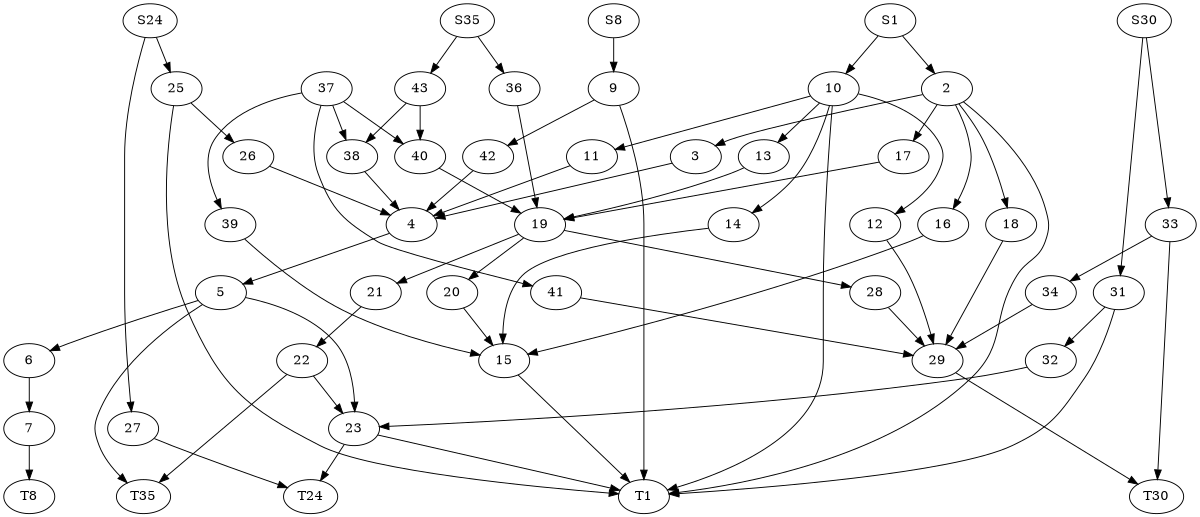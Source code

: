 /*
:Title: Control points
:Tags: PSTricks

This example uses the ``showpoints`` PSTricks style to show the
control points of the edge curves. 

Generated with::

    $ dot2tex -fpst showpoints.dot > showpoints.tex


*/
digraph G {
	size = "8,8";
	{rank=min S8 S24 S1 S35 S30}
	{rank=max T8 T24 T1 T35 T30}
	edge [style="showpoints=true, linecolor=red"];
	node [style="fillstyle=solid"];
	S8 -> 9;
	S24 -> 27;
	S24 -> 25;
	S1 -> 10;
	S1 -> 2;
	S35 -> 36;
	S35 -> 43;
	S30 -> 31;
	S30 -> 33;
	9 -> 42;
	9 -> T1;
	25 -> T1;
	25 -> 26;
	27 -> T24;
	2 -> 3;
	2 -> 16;
	2 -> 17;
	2 -> T1;
	2 -> 18;
	10 -> 11;
	10 -> 14;
	10 -> T1;
	10 -> 13;
	10 -> 12;
	31 -> T1;
	31 -> 32;
	33 -> T30;
	33 -> 34;
	42 -> 4;
	26 -> 4;
	3 -> 4;
	16 -> 15;
	17 -> 19;
	18 -> 29;
	11 -> 4;
	14 -> 15;
	37 -> 39;
	37 -> 41;
	37 -> 38;
	37 -> 40;
	13 -> 19;
	12 -> 29;
	43 -> 38;
	43 -> 40;
	36 -> 19;
	32 -> 23;
	34 -> 29;
	39 -> 15;
	41 -> 29;
	38 -> 4;
	40 -> 19;
	4 -> 5;
	19 -> 21;
	19 -> 20;
	19 -> 28;
	5 -> 6;
	5 -> T35;
	5 -> 23;
	21 -> 22;
	20 -> 15;
	28 -> 29;
	6 -> 7;
	15 -> T1;
	22 -> 23;
	22 -> T35;
	29 -> T30;
	7 -> T8;
	23 -> T24;
	23 -> T1; 
}

